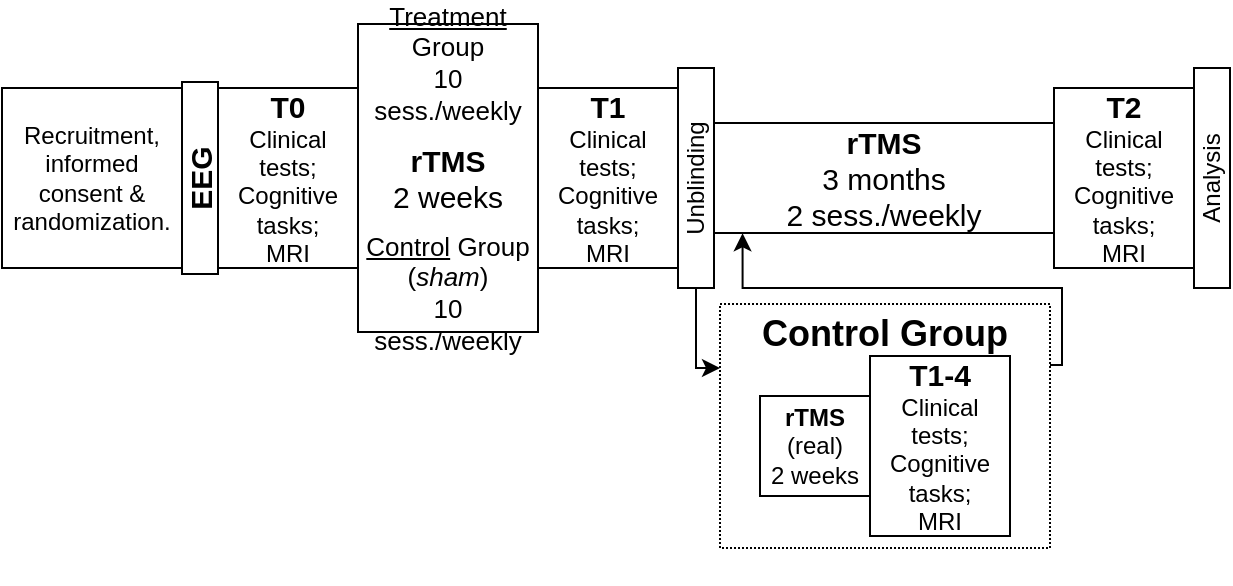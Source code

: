 <mxfile version="11.1.4" type="github"><diagram id="X8QFbIyJNCcSeq-3zXTJ" name="Page-1"><mxGraphModel dx="677" dy="391" grid="1" gridSize="10" guides="1" tooltips="1" connect="1" arrows="1" fold="1" page="1" pageScale="1" pageWidth="850" pageHeight="1100" math="0" shadow="0"><root><mxCell id="0"/><mxCell id="1" parent="0"/><mxCell id="rkIUl9ga3imvRnDAsCv6-23" style="edgeStyle=orthogonalEdgeStyle;rounded=0;orthogonalLoop=1;jettySize=auto;html=1;entryX=0.084;entryY=1.003;entryDx=0;entryDy=0;exitX=1;exitY=0.25;exitDx=0;exitDy=0;entryPerimeter=0;" parent="1" source="rkIUl9ga3imvRnDAsCv6-20" target="rkIUl9ga3imvRnDAsCv6-18" edge="1"><mxGeometry relative="1" as="geometry"><Array as="points"><mxPoint x="560" y="209"/><mxPoint x="560" y="170"/><mxPoint x="400" y="170"/></Array></mxGeometry></mxCell><mxCell id="rkIUl9ga3imvRnDAsCv6-20" value="" style="rounded=0;whiteSpace=wrap;html=1;dashed=1;dashPattern=1 1;rotation=0;" parent="1" vertex="1"><mxGeometry x="389" y="178" width="165" height="122" as="geometry"/></mxCell><mxCell id="rkIUl9ga3imvRnDAsCv6-1" value="Recruitment, informed consent &amp;amp; randomization." style="rounded=0;whiteSpace=wrap;html=1;rotation=0;" parent="1" vertex="1"><mxGeometry x="30" y="70" width="90" height="90" as="geometry"/></mxCell><mxCell id="rkIUl9ga3imvRnDAsCv6-4" value="&lt;h2 style=&quot;font-size: 15px&quot;&gt;&lt;font style=&quot;font-size: 15px&quot;&gt;EEG&lt;/font&gt;&lt;/h2&gt;" style="rounded=0;whiteSpace=wrap;html=1;rotation=-90;" parent="1" vertex="1"><mxGeometry x="81" y="106" width="96" height="18" as="geometry"/></mxCell><mxCell id="rkIUl9ga3imvRnDAsCv6-7" value="&lt;font style=&quot;font-size: 13px&quot;&gt;&lt;u&gt;Treatment&lt;/u&gt; Group&lt;br&gt;10 sess./weekly&lt;/font&gt;&lt;font style=&quot;font-size: 12px&quot;&gt;&lt;br&gt;&lt;/font&gt;&lt;div style=&quot;font-size: 7px&quot;&gt;&lt;font style=&quot;font-size: 7px&quot;&gt;&lt;br&gt;&lt;/font&gt;&lt;/div&gt;&lt;div style=&quot;font-size: 15px&quot;&gt;&lt;font style=&quot;font-size: 15px&quot;&gt;&lt;b&gt;rTMS&lt;/b&gt;&lt;br&gt;2 weeks&lt;br&gt;&lt;/font&gt;&lt;/div&gt;&lt;div style=&quot;font-size: 7px&quot;&gt;&lt;font style=&quot;font-size: 7px&quot;&gt;&lt;br&gt;&lt;/font&gt;&lt;/div&gt;&lt;div style=&quot;font-size: 13px&quot;&gt;&lt;font style=&quot;font-size: 13px&quot;&gt;&lt;u&gt;Control&lt;/u&gt; Group&lt;br&gt;(&lt;i&gt;sham&lt;/i&gt;)&lt;br&gt;10 sess./weekly&lt;br&gt;&lt;/font&gt;&lt;/div&gt;" style="rounded=0;whiteSpace=wrap;html=1;rotation=0;" parent="1" vertex="1"><mxGeometry x="208" y="38" width="90" height="154" as="geometry"/></mxCell><mxCell id="rkIUl9ga3imvRnDAsCv6-10" value="&lt;font style=&quot;font-size: 15px&quot;&gt;&lt;b&gt;&lt;font style=&quot;font-size: 15px&quot;&gt;T0&lt;/font&gt;&lt;/b&gt;&lt;/font&gt;&lt;br&gt;Clinical tests;&lt;br&gt;Cognitive tasks;&lt;br&gt;MRI" style="rounded=0;whiteSpace=wrap;html=1;rotation=0;" parent="1" vertex="1"><mxGeometry x="138" y="70" width="70" height="90" as="geometry"/></mxCell><mxCell id="rkIUl9ga3imvRnDAsCv6-13" value="&lt;font style=&quot;font-size: 15px&quot;&gt;&lt;b&gt;&lt;font style=&quot;font-size: 15px&quot;&gt;T1&lt;/font&gt;&lt;/b&gt;&lt;/font&gt;&lt;br&gt;Clinical tests;&lt;br&gt;Cognitive tasks;&lt;br&gt;MRI" style="rounded=0;whiteSpace=wrap;html=1;rotation=0;" parent="1" vertex="1"><mxGeometry x="298" y="70" width="70" height="90" as="geometry"/></mxCell><mxCell id="rkIUl9ga3imvRnDAsCv6-14" value="" style="rounded=0;whiteSpace=wrap;html=1;rotation=-90;strokeColor=none;" parent="1" vertex="1"><mxGeometry x="230" y="260" width="96" height="20" as="geometry"/></mxCell><mxCell id="rkIUl9ga3imvRnDAsCv6-22" style="edgeStyle=orthogonalEdgeStyle;rounded=0;orthogonalLoop=1;jettySize=auto;html=1;" parent="1" source="rkIUl9ga3imvRnDAsCv6-15" edge="1"><mxGeometry relative="1" as="geometry"><mxPoint x="389" y="210" as="targetPoint"/><Array as="points"><mxPoint x="377" y="210"/></Array></mxGeometry></mxCell><mxCell id="rkIUl9ga3imvRnDAsCv6-15" value="&lt;div&gt;Unblinding&lt;/div&gt;" style="rounded=0;whiteSpace=wrap;html=1;rotation=-90;" parent="1" vertex="1"><mxGeometry x="322" y="106" width="110" height="18" as="geometry"/></mxCell><mxCell id="rkIUl9ga3imvRnDAsCv6-16" value="&lt;div&gt;&lt;b&gt;rTMS &lt;/b&gt;(real)&lt;br&gt;2 weeks&lt;br&gt;&lt;/div&gt;" style="rounded=0;whiteSpace=wrap;html=1;rotation=0;" parent="1" vertex="1"><mxGeometry x="409" y="224" width="55" height="50" as="geometry"/></mxCell><mxCell id="rkIUl9ga3imvRnDAsCv6-17" value="&lt;font style=&quot;font-size: 15px&quot;&gt;&lt;b&gt;&lt;font style=&quot;font-size: 15px&quot;&gt;T1-4&lt;/font&gt;&lt;/b&gt;&lt;/font&gt;&lt;br&gt;Clinical tests;&lt;br&gt;Cognitive tasks;&lt;br&gt;MRI" style="rounded=0;whiteSpace=wrap;html=1;rotation=0;" parent="1" vertex="1"><mxGeometry x="464" y="204" width="70" height="90" as="geometry"/></mxCell><mxCell id="rkIUl9ga3imvRnDAsCv6-18" value="&lt;font style=&quot;font-size: 15px&quot;&gt;&lt;b&gt;rTMS&lt;/b&gt;&lt;/font&gt;&lt;br&gt;&lt;div style=&quot;font-size: 15px&quot;&gt;&lt;font style=&quot;font-size: 15px&quot;&gt;3 months&lt;br&gt;&lt;/font&gt;&lt;/div&gt;&lt;div style=&quot;font-size: 15px&quot;&gt;&lt;font style=&quot;font-size: 15px&quot;&gt;2 sess./weekly&lt;/font&gt;&lt;/div&gt;" style="rounded=0;whiteSpace=wrap;html=1;rotation=0;" parent="1" vertex="1"><mxGeometry x="386" y="87.5" width="170" height="55" as="geometry"/></mxCell><mxCell id="rkIUl9ga3imvRnDAsCv6-19" value="&lt;font style=&quot;font-size: 15px&quot;&gt;&lt;b&gt;&lt;font style=&quot;font-size: 15px&quot;&gt;T2&lt;/font&gt;&lt;/b&gt;&lt;/font&gt;&lt;br&gt;Clinical tests;&lt;br&gt;Cognitive tasks;&lt;br&gt;MRI" style="rounded=0;whiteSpace=wrap;html=1;rotation=0;" parent="1" vertex="1"><mxGeometry x="556" y="70" width="70" height="90" as="geometry"/></mxCell><mxCell id="rkIUl9ga3imvRnDAsCv6-21" value="&lt;b&gt;&lt;font style=&quot;font-size: 18px&quot;&gt;Control Group&lt;br&gt;&lt;/font&gt;&lt;/b&gt;" style="text;html=1;strokeColor=none;fillColor=none;align=center;verticalAlign=middle;whiteSpace=wrap;rounded=0;dashed=1;dashPattern=1 1;rotation=0;" parent="1" vertex="1"><mxGeometry x="388.5" y="183" width="165" height="20" as="geometry"/></mxCell><mxCell id="rkIUl9ga3imvRnDAsCv6-24" value="Analysis" style="rounded=0;whiteSpace=wrap;html=1;rotation=-90;" parent="1" vertex="1"><mxGeometry x="580" y="106" width="110" height="18" as="geometry"/></mxCell></root></mxGraphModel></diagram></mxfile>